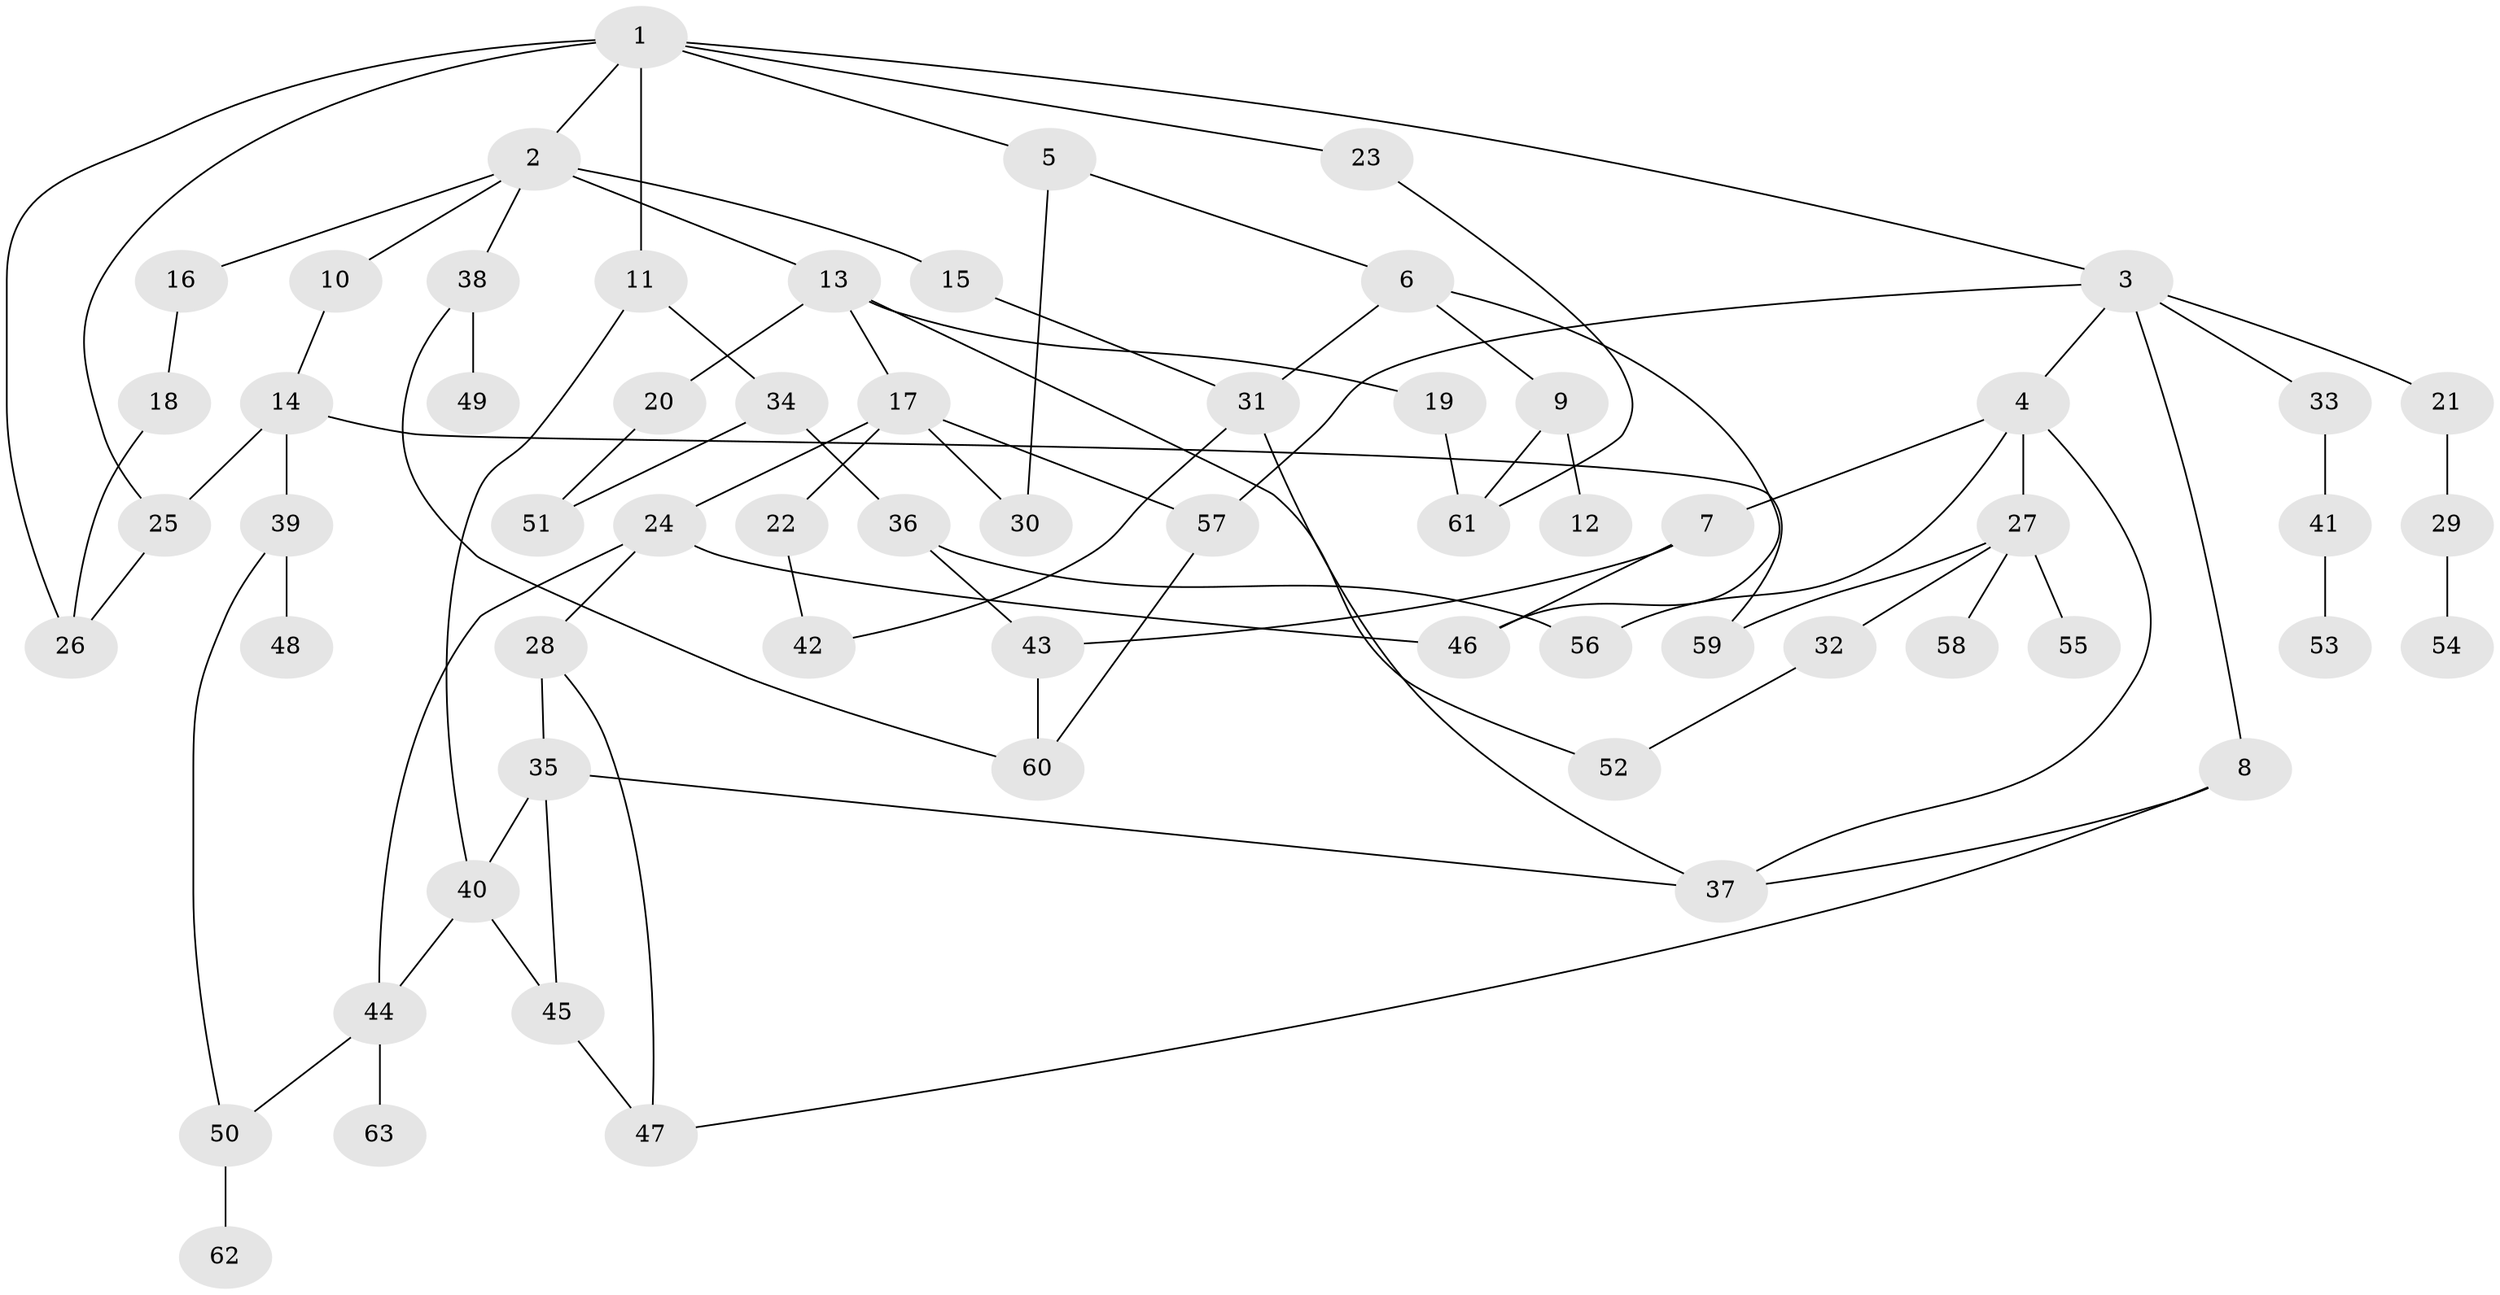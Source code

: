 // Generated by graph-tools (version 1.1) at 2025/25/03/09/25 03:25:32]
// undirected, 63 vertices, 89 edges
graph export_dot {
graph [start="1"]
  node [color=gray90,style=filled];
  1;
  2;
  3;
  4;
  5;
  6;
  7;
  8;
  9;
  10;
  11;
  12;
  13;
  14;
  15;
  16;
  17;
  18;
  19;
  20;
  21;
  22;
  23;
  24;
  25;
  26;
  27;
  28;
  29;
  30;
  31;
  32;
  33;
  34;
  35;
  36;
  37;
  38;
  39;
  40;
  41;
  42;
  43;
  44;
  45;
  46;
  47;
  48;
  49;
  50;
  51;
  52;
  53;
  54;
  55;
  56;
  57;
  58;
  59;
  60;
  61;
  62;
  63;
  1 -- 2;
  1 -- 3;
  1 -- 5;
  1 -- 11;
  1 -- 23;
  1 -- 25;
  1 -- 26;
  2 -- 10;
  2 -- 13;
  2 -- 15;
  2 -- 16;
  2 -- 38;
  3 -- 4;
  3 -- 8;
  3 -- 21;
  3 -- 33;
  3 -- 57;
  4 -- 7;
  4 -- 27;
  4 -- 37;
  4 -- 56;
  5 -- 6;
  5 -- 30;
  6 -- 9;
  6 -- 31;
  6 -- 46;
  7 -- 46;
  7 -- 43;
  8 -- 47;
  8 -- 37;
  9 -- 12;
  9 -- 61;
  10 -- 14;
  11 -- 34;
  11 -- 40;
  13 -- 17;
  13 -- 19;
  13 -- 20;
  13 -- 52;
  14 -- 25;
  14 -- 39;
  14 -- 59;
  15 -- 31;
  16 -- 18;
  17 -- 22;
  17 -- 24;
  17 -- 30;
  17 -- 57;
  18 -- 26;
  19 -- 61;
  20 -- 51;
  21 -- 29;
  22 -- 42;
  23 -- 61;
  24 -- 28;
  24 -- 44;
  24 -- 46;
  25 -- 26;
  27 -- 32;
  27 -- 55;
  27 -- 58;
  27 -- 59;
  28 -- 35;
  28 -- 47;
  29 -- 54;
  31 -- 37;
  31 -- 42;
  32 -- 52;
  33 -- 41;
  34 -- 36;
  34 -- 51;
  35 -- 45;
  35 -- 40;
  35 -- 37;
  36 -- 43;
  36 -- 56;
  38 -- 49;
  38 -- 60;
  39 -- 48;
  39 -- 50;
  40 -- 45;
  40 -- 44;
  41 -- 53;
  43 -- 60;
  44 -- 63;
  44 -- 50;
  45 -- 47;
  50 -- 62;
  57 -- 60;
}
